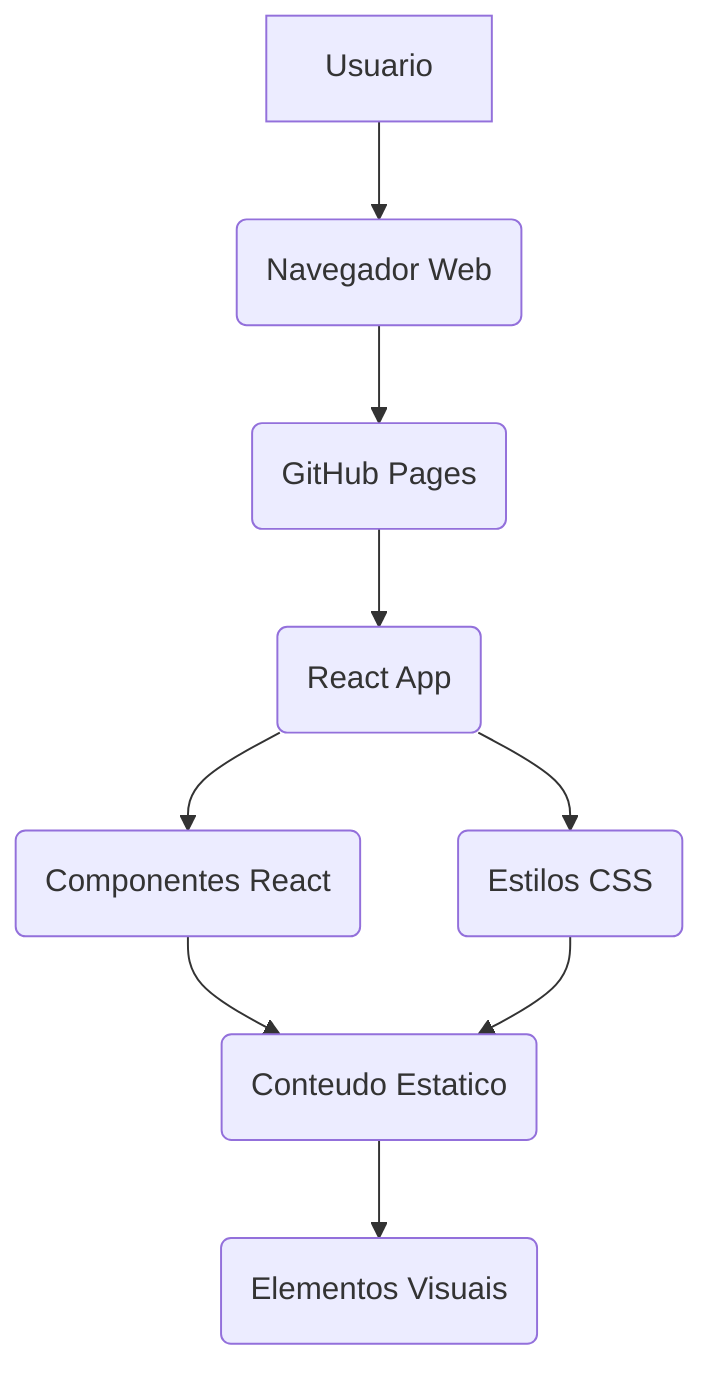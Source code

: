 graph TD
    A[Usuario] --> B(Navegador Web)
    B --> C(GitHub Pages)
    C --> D(React App)
    D --> E(Componentes React)
    D --> F(Estilos CSS)
    E --> G(Conteudo Estatico)
    F --> G
    G --> H(Elementos Visuais)